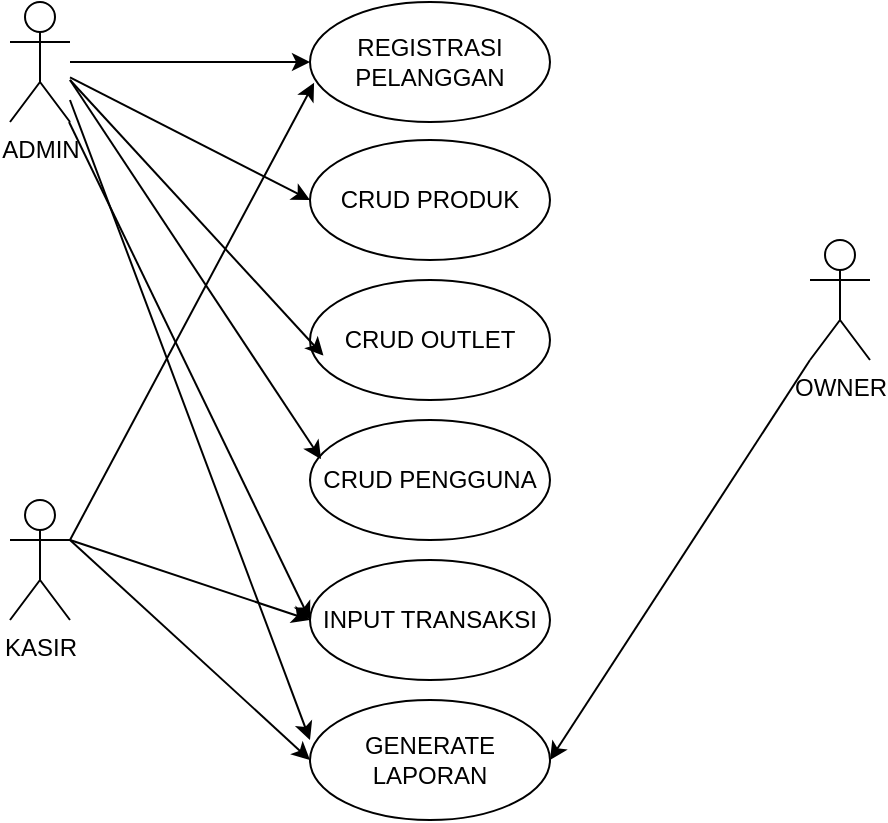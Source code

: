 <mxfile version="26.0.14">
  <diagram name="Page-1" id="3MrElxyWEpOmzrJ2ZtIn">
    <mxGraphModel dx="2240" dy="852" grid="1" gridSize="10" guides="1" tooltips="1" connect="1" arrows="1" fold="1" page="1" pageScale="1" pageWidth="850" pageHeight="1100" math="0" shadow="0">
      <root>
        <mxCell id="0" />
        <mxCell id="1" parent="0" />
        <mxCell id="llKaYMLQp5jdSmzc1YkG-7" style="edgeStyle=orthogonalEdgeStyle;rounded=0;orthogonalLoop=1;jettySize=auto;html=1;" edge="1" parent="1" source="llKaYMLQp5jdSmzc1YkG-1" target="llKaYMLQp5jdSmzc1YkG-6">
          <mxGeometry relative="1" as="geometry" />
        </mxCell>
        <mxCell id="llKaYMLQp5jdSmzc1YkG-1" value="ADMIN" style="shape=umlActor;verticalLabelPosition=bottom;verticalAlign=top;html=1;outlineConnect=0;" vertex="1" parent="1">
          <mxGeometry x="170" y="101" width="30" height="60" as="geometry" />
        </mxCell>
        <mxCell id="llKaYMLQp5jdSmzc1YkG-4" value="OWNER" style="shape=umlActor;verticalLabelPosition=bottom;verticalAlign=top;html=1;outlineConnect=0;" vertex="1" parent="1">
          <mxGeometry x="570" y="220" width="30" height="60" as="geometry" />
        </mxCell>
        <mxCell id="llKaYMLQp5jdSmzc1YkG-5" value="KASIR" style="shape=umlActor;verticalLabelPosition=bottom;verticalAlign=top;html=1;outlineConnect=0;" vertex="1" parent="1">
          <mxGeometry x="170" y="350" width="30" height="60" as="geometry" />
        </mxCell>
        <mxCell id="llKaYMLQp5jdSmzc1YkG-6" value="REGISTRASI PELANGGAN" style="ellipse;whiteSpace=wrap;html=1;" vertex="1" parent="1">
          <mxGeometry x="320" y="101" width="120" height="60" as="geometry" />
        </mxCell>
        <mxCell id="llKaYMLQp5jdSmzc1YkG-8" value="" style="endArrow=classic;html=1;rounded=0;exitX=1;exitY=0.333;exitDx=0;exitDy=0;exitPerimeter=0;entryX=0.017;entryY=0.673;entryDx=0;entryDy=0;entryPerimeter=0;" edge="1" parent="1" source="llKaYMLQp5jdSmzc1YkG-5" target="llKaYMLQp5jdSmzc1YkG-6">
          <mxGeometry width="50" height="50" relative="1" as="geometry">
            <mxPoint x="360" y="270" as="sourcePoint" />
            <mxPoint x="410" y="220" as="targetPoint" />
          </mxGeometry>
        </mxCell>
        <mxCell id="llKaYMLQp5jdSmzc1YkG-9" value="CRUD PRODUK" style="ellipse;whiteSpace=wrap;html=1;" vertex="1" parent="1">
          <mxGeometry x="320" y="170" width="120" height="60" as="geometry" />
        </mxCell>
        <mxCell id="llKaYMLQp5jdSmzc1YkG-10" value="CRUD OUTLET" style="ellipse;whiteSpace=wrap;html=1;" vertex="1" parent="1">
          <mxGeometry x="320" y="240" width="120" height="60" as="geometry" />
        </mxCell>
        <mxCell id="llKaYMLQp5jdSmzc1YkG-13" value="" style="endArrow=classic;html=1;rounded=0;entryX=0;entryY=0.5;entryDx=0;entryDy=0;" edge="1" parent="1" source="llKaYMLQp5jdSmzc1YkG-1" target="llKaYMLQp5jdSmzc1YkG-9">
          <mxGeometry width="50" height="50" relative="1" as="geometry">
            <mxPoint x="210" y="380" as="sourcePoint" />
            <mxPoint x="332" y="151" as="targetPoint" />
          </mxGeometry>
        </mxCell>
        <mxCell id="llKaYMLQp5jdSmzc1YkG-14" value="" style="endArrow=classic;html=1;rounded=0;entryX=0.056;entryY=0.63;entryDx=0;entryDy=0;entryPerimeter=0;" edge="1" parent="1" target="llKaYMLQp5jdSmzc1YkG-10">
          <mxGeometry width="50" height="50" relative="1" as="geometry">
            <mxPoint x="200" y="140" as="sourcePoint" />
            <mxPoint x="310" y="260" as="targetPoint" />
          </mxGeometry>
        </mxCell>
        <mxCell id="llKaYMLQp5jdSmzc1YkG-15" value="CRUD PENGGUNA" style="ellipse;whiteSpace=wrap;html=1;" vertex="1" parent="1">
          <mxGeometry x="320" y="310" width="120" height="60" as="geometry" />
        </mxCell>
        <mxCell id="llKaYMLQp5jdSmzc1YkG-16" value="" style="endArrow=classic;html=1;rounded=0;entryX=0.046;entryY=0.326;entryDx=0;entryDy=0;entryPerimeter=0;" edge="1" parent="1" target="llKaYMLQp5jdSmzc1YkG-15">
          <mxGeometry width="50" height="50" relative="1" as="geometry">
            <mxPoint x="200" y="140" as="sourcePoint" />
            <mxPoint x="337" y="288" as="targetPoint" />
          </mxGeometry>
        </mxCell>
        <mxCell id="llKaYMLQp5jdSmzc1YkG-17" value="INPUT TRANSAKSI" style="ellipse;whiteSpace=wrap;html=1;" vertex="1" parent="1">
          <mxGeometry x="320" y="380" width="120" height="60" as="geometry" />
        </mxCell>
        <mxCell id="llKaYMLQp5jdSmzc1YkG-18" value="" style="endArrow=classic;html=1;rounded=0;entryX=0;entryY=0.5;entryDx=0;entryDy=0;" edge="1" parent="1" source="llKaYMLQp5jdSmzc1YkG-1" target="llKaYMLQp5jdSmzc1YkG-17">
          <mxGeometry width="50" height="50" relative="1" as="geometry">
            <mxPoint x="210" y="150" as="sourcePoint" />
            <mxPoint x="336" y="340" as="targetPoint" />
          </mxGeometry>
        </mxCell>
        <mxCell id="llKaYMLQp5jdSmzc1YkG-19" value="" style="endArrow=classic;html=1;rounded=0;" edge="1" parent="1">
          <mxGeometry width="50" height="50" relative="1" as="geometry">
            <mxPoint x="200" y="370" as="sourcePoint" />
            <mxPoint x="320" y="410" as="targetPoint" />
          </mxGeometry>
        </mxCell>
        <mxCell id="llKaYMLQp5jdSmzc1YkG-21" value="GENERATE LAPORAN" style="ellipse;whiteSpace=wrap;html=1;" vertex="1" parent="1">
          <mxGeometry x="320" y="450" width="120" height="60" as="geometry" />
        </mxCell>
        <mxCell id="llKaYMLQp5jdSmzc1YkG-22" value="" style="endArrow=classic;html=1;rounded=0;entryX=0;entryY=0.5;entryDx=0;entryDy=0;" edge="1" parent="1" target="llKaYMLQp5jdSmzc1YkG-21">
          <mxGeometry width="50" height="50" relative="1" as="geometry">
            <mxPoint x="200" y="370" as="sourcePoint" />
            <mxPoint x="330" y="420" as="targetPoint" />
          </mxGeometry>
        </mxCell>
        <mxCell id="llKaYMLQp5jdSmzc1YkG-23" value="" style="endArrow=classic;html=1;rounded=0;" edge="1" parent="1">
          <mxGeometry width="50" height="50" relative="1" as="geometry">
            <mxPoint x="200" y="150" as="sourcePoint" />
            <mxPoint x="320" y="470" as="targetPoint" />
          </mxGeometry>
        </mxCell>
        <mxCell id="llKaYMLQp5jdSmzc1YkG-24" value="" style="endArrow=classic;html=1;rounded=0;exitX=0;exitY=1;exitDx=0;exitDy=0;exitPerimeter=0;entryX=1;entryY=0.5;entryDx=0;entryDy=0;" edge="1" parent="1" source="llKaYMLQp5jdSmzc1YkG-4" target="llKaYMLQp5jdSmzc1YkG-21">
          <mxGeometry width="50" height="50" relative="1" as="geometry">
            <mxPoint x="210" y="160" as="sourcePoint" />
            <mxPoint x="330" y="480" as="targetPoint" />
          </mxGeometry>
        </mxCell>
      </root>
    </mxGraphModel>
  </diagram>
</mxfile>
